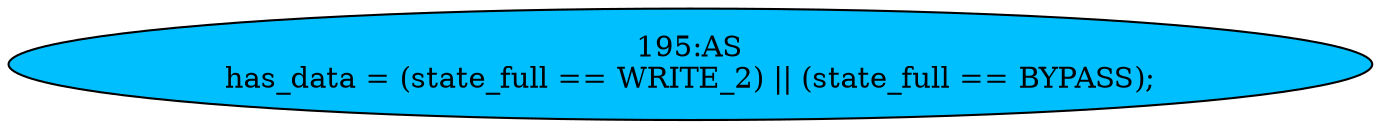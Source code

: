 strict digraph "" {
	node [label="\N"];
	"195:AS"	 [ast="<pyverilog.vparser.ast.Assign object at 0x7fcd18377990>",
		def_var="['has_data']",
		fillcolor=deepskyblue,
		label="195:AS
has_data = (state_full == WRITE_2) || (state_full == BYPASS);",
		statements="[]",
		style=filled,
		typ=Assign,
		use_var="['state_full', 'WRITE_2', 'state_full', 'BYPASS']"];
}
